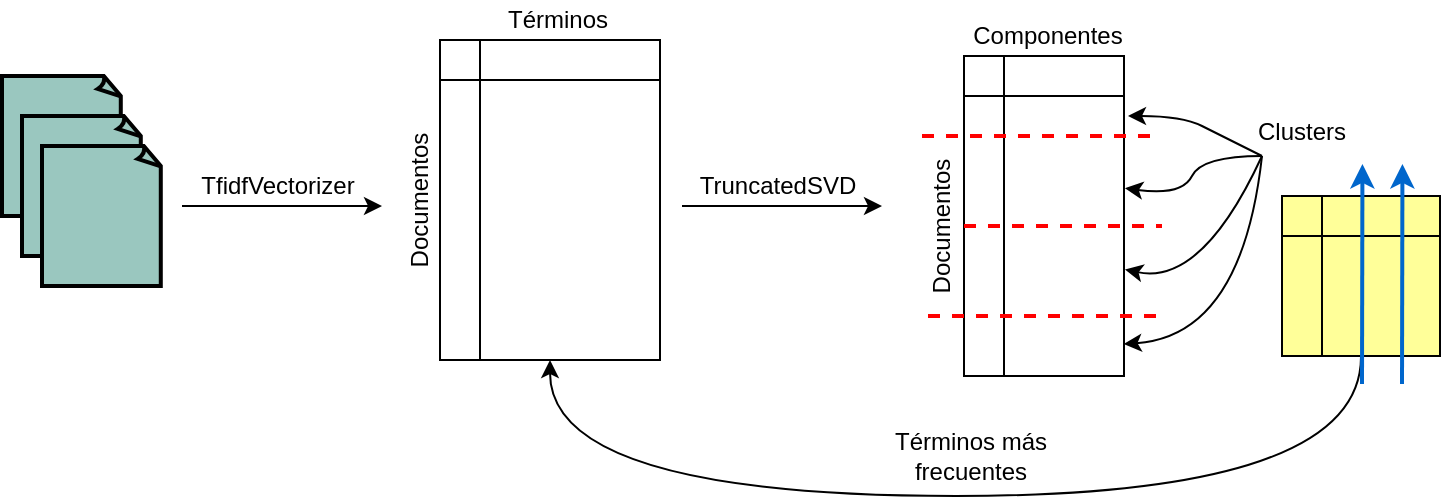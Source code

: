 <mxGraphModel dx="849" dy="613" grid="1" gridSize="10" guides="1" tooltips="1" connect="1" arrows="1" fold="1" page="1" pageScale="1" pageWidth="827" pageHeight="1169" background="#ffffff"><root><mxCell id="0"/><mxCell id="1" parent="0"/><mxCell id="44" value="" style="shape=internalStorage;whiteSpace=wrap;html=1;fillColor=#FFFF99;" vertex="1" parent="1"><mxGeometry x="670" y="180" width="79" height="80" as="geometry"/></mxCell><mxCell id="2" value="" style="shape=mxgraph.basic.document;whiteSpace=wrap;html=1;fillColor=#9AC7BF;strokeColor=#000000;strokeWidth=2" parent="1" vertex="1"><mxGeometry x="30" y="120" width="60" height="70" as="geometry"/></mxCell><mxCell id="3" value="" style="shape=mxgraph.basic.document;whiteSpace=wrap;html=1;fillColor=#9AC7BF;strokeColor=#000000;strokeWidth=2" parent="1" vertex="1"><mxGeometry x="40" y="140" width="60" height="70" as="geometry"/></mxCell><mxCell id="4" value="" style="shape=mxgraph.basic.document;whiteSpace=wrap;html=1;fillColor=#9AC7BF;strokeColor=#000000;strokeWidth=2" parent="1" vertex="1"><mxGeometry x="50" y="155" width="60" height="70" as="geometry"/></mxCell><mxCell id="5" value="" style="shape=internalStorage;whiteSpace=wrap;html=1;fillColor=#FFFFFF;" parent="1" vertex="1"><mxGeometry x="249" y="102" width="110" height="160" as="geometry"/></mxCell><mxCell id="6" value="Documentos" style="text;html=1;strokeColor=none;fillColor=none;align=center;verticalAlign=middle;whiteSpace=wrap;rounded=0;rotation=-90;" parent="1" vertex="1"><mxGeometry x="219" y="172" width="40" height="20" as="geometry"/></mxCell><mxCell id="7" value="Términos" style="text;html=1;strokeColor=none;fillColor=none;align=center;verticalAlign=middle;whiteSpace=wrap;rounded=0;" parent="1" vertex="1"><mxGeometry x="288" y="82" width="40" height="20" as="geometry"/></mxCell><mxCell id="17" value="" style="group" parent="1" vertex="1" connectable="0"><mxGeometry x="120" y="165" width="100" height="20" as="geometry"/></mxCell><mxCell id="8" value="" style="endArrow=classic;html=1;" parent="17" edge="1"><mxGeometry width="50" height="50" relative="1" as="geometry"><mxPoint y="20" as="sourcePoint"/><mxPoint x="100" y="20" as="targetPoint"/></mxGeometry></mxCell><mxCell id="9" value="TfidfVectorizer" style="text;html=1;strokeColor=none;fillColor=none;align=center;verticalAlign=middle;whiteSpace=wrap;rounded=0;" parent="17" vertex="1"><mxGeometry x="28" width="40" height="20" as="geometry"/></mxCell><mxCell id="18" value="" style="group" parent="1" vertex="1" connectable="0"><mxGeometry x="370" y="165" width="100" height="20" as="geometry"/></mxCell><mxCell id="14" value="" style="endArrow=classic;html=1;" parent="18" edge="1"><mxGeometry width="50" height="50" relative="1" as="geometry"><mxPoint y="20" as="sourcePoint"/><mxPoint x="100" y="20" as="targetPoint"/></mxGeometry></mxCell><mxCell id="16" value="TruncatedSVD" style="text;html=1;strokeColor=none;fillColor=none;align=center;verticalAlign=middle;whiteSpace=wrap;rounded=0;" parent="18" vertex="1"><mxGeometry x="28" width="40" height="20" as="geometry"/></mxCell><mxCell id="20" value="" style="group" parent="1" vertex="1" connectable="0"><mxGeometry x="480" y="90" width="111" height="180" as="geometry"/></mxCell><mxCell id="12" value="" style="shape=internalStorage;whiteSpace=wrap;html=1;fillColor=#FFFFFF;" parent="20" vertex="1"><mxGeometry x="31" y="20" width="80" height="160" as="geometry"/></mxCell><mxCell id="13" value="Documentos" style="text;html=1;strokeColor=none;fillColor=none;align=center;verticalAlign=middle;whiteSpace=wrap;rounded=0;rotation=-90;" parent="20" vertex="1"><mxGeometry y="95" width="40" height="20" as="geometry"/></mxCell><mxCell id="19" value="Componentes" style="text;html=1;strokeColor=none;fillColor=none;align=center;verticalAlign=middle;whiteSpace=wrap;rounded=0;" parent="20" vertex="1"><mxGeometry x="53" width="40" height="20" as="geometry"/></mxCell><mxCell id="21" value="" style="endArrow=none;dashed=1;html=1;strokeColor=#FF0000;strokeWidth=2;" parent="20" edge="1"><mxGeometry width="50" height="50" relative="1" as="geometry"><mxPoint x="10" y="60" as="sourcePoint"/><mxPoint x="130" y="60" as="targetPoint"/></mxGeometry></mxCell><mxCell id="22" value="" style="endArrow=none;dashed=1;html=1;strokeColor=#FF0000;strokeWidth=2;" parent="20" edge="1"><mxGeometry width="50" height="50" relative="1" as="geometry"><mxPoint x="13" y="150" as="sourcePoint"/><mxPoint x="133" y="150" as="targetPoint"/></mxGeometry></mxCell><mxCell id="23" value="" style="endArrow=none;dashed=1;html=1;strokeColor=#FF0000;strokeWidth=2;" parent="20" edge="1"><mxGeometry width="50" height="50" relative="1" as="geometry"><mxPoint x="31" y="105" as="sourcePoint"/><mxPoint x="130" y="105" as="targetPoint"/></mxGeometry></mxCell><mxCell id="24" value="" style="curved=1;endArrow=classic;html=1;strokeColor=#000000;strokeWidth=1;entryX=1.006;entryY=0.667;entryPerimeter=0;" parent="1" target="12" edge="1"><mxGeometry width="50" height="50" relative="1" as="geometry"><mxPoint x="660" y="160" as="sourcePoint"/><mxPoint x="580" y="225" as="targetPoint"/><Array as="points"><mxPoint x="630" y="225"/></Array></mxGeometry></mxCell><mxCell id="25" value="" style="curved=1;endArrow=classic;html=1;strokeColor=#000000;strokeWidth=1;entryX=0.998;entryY=0.9;entryPerimeter=0;" parent="1" target="12" edge="1"><mxGeometry width="50" height="50" relative="1" as="geometry"><mxPoint x="660" y="160" as="sourcePoint"/><mxPoint x="590" y="280" as="targetPoint"/><Array as="points"><mxPoint x="650" y="250"/></Array></mxGeometry></mxCell><mxCell id="26" value="" style="curved=1;endArrow=classic;html=1;strokeColor=#000000;strokeWidth=1;entryX=1.006;entryY=0.413;entryPerimeter=0;" parent="1" target="12" edge="1"><mxGeometry width="50" height="50" relative="1" as="geometry"><mxPoint x="660" y="160" as="sourcePoint"/><mxPoint x="601.552" y="226.655" as="targetPoint"/><Array as="points"><mxPoint x="630" y="160"/><mxPoint x="620" y="180"/></Array></mxGeometry></mxCell><mxCell id="27" value="" style="curved=1;endArrow=classic;html=1;strokeColor=#000000;strokeWidth=1;" parent="1" edge="1"><mxGeometry width="50" height="50" relative="1" as="geometry"><mxPoint x="660" y="160" as="sourcePoint"/><mxPoint x="593" y="140" as="targetPoint"/><Array as="points"><mxPoint x="640" y="150"/><mxPoint x="620" y="140"/></Array></mxGeometry></mxCell><mxCell id="28" value="Clusters" style="text;html=1;strokeColor=none;fillColor=none;align=center;verticalAlign=middle;whiteSpace=wrap;rounded=0;" parent="1" vertex="1"><mxGeometry x="660" y="138" width="40" height="20" as="geometry"/></mxCell><mxCell id="33" value="" style="endArrow=classic;html=1;strokeColor=#0066CC;strokeWidth=2;" parent="1" edge="1"><mxGeometry width="50" height="50" relative="1" as="geometry"><mxPoint x="730" y="274" as="sourcePoint"/><mxPoint x="730.222" y="164" as="targetPoint"/></mxGeometry></mxCell><mxCell id="47" value="" style="curved=1;endArrow=classic;html=1;exitX=0.5;exitY=1;entryX=0.5;entryY=1;" edge="1" parent="1" source="44" target="5"><mxGeometry width="50" height="50" relative="1" as="geometry"><mxPoint x="300" y="390" as="sourcePoint"/><mxPoint x="350" y="340" as="targetPoint"/><Array as="points"><mxPoint x="710" y="330"/><mxPoint x="304" y="330"/></Array></mxGeometry></mxCell><mxCell id="48" value="Términos más frecuentes" style="text;html=1;strokeColor=none;fillColor=none;align=center;verticalAlign=middle;whiteSpace=wrap;rounded=0;" vertex="1" parent="1"><mxGeometry x="470" y="300" width="89" height="20" as="geometry"/></mxCell><mxCell id="50" value="" style="endArrow=classic;html=1;strokeColor=#0066CC;strokeWidth=2;" edge="1" parent="1"><mxGeometry width="50" height="50" relative="1" as="geometry"><mxPoint x="710.0" y="274.0" as="sourcePoint"/><mxPoint x="710.222" y="164.0" as="targetPoint"/></mxGeometry></mxCell></root></mxGraphModel>